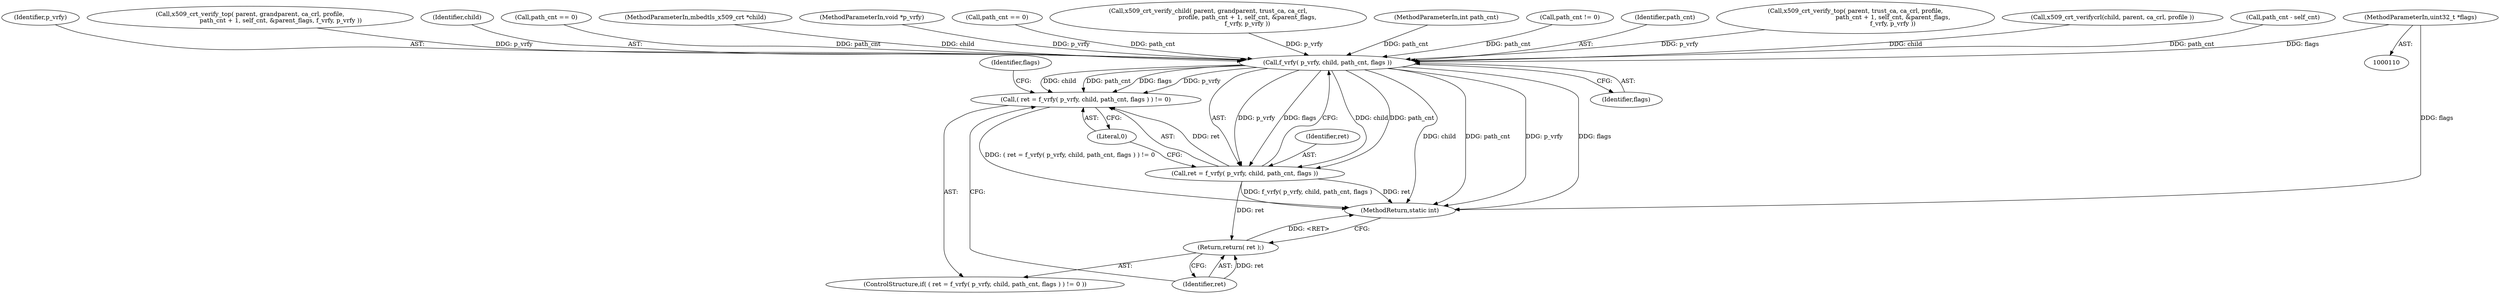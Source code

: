 digraph "0_mbedtls_31458a18788b0cf0b722acda9bb2f2fe13a3fb32_1@pointer" {
"1000118" [label="(MethodParameterIn,uint32_t *flags)"];
"1000444" [label="(Call,f_vrfy( p_vrfy, child, path_cnt, flags ))"];
"1000441" [label="(Call,( ret = f_vrfy( p_vrfy, child, path_cnt, flags ) ) != 0)"];
"1000442" [label="(Call,ret = f_vrfy( p_vrfy, child, path_cnt, flags ))"];
"1000450" [label="(Return,return( ret );)"];
"1000285" [label="(Call,x509_crt_verifycrl(child, parent, ca_crl, profile ))"];
"1000444" [label="(Call,f_vrfy( p_vrfy, child, path_cnt, flags ))"];
"1000370" [label="(Call,path_cnt - self_cnt)"];
"1000445" [label="(Identifier,p_vrfy)"];
"1000321" [label="(Call,x509_crt_verify_top( parent, grandparent, ca_crl, profile,\n                                path_cnt + 1, self_cnt, &parent_flags, f_vrfy, p_vrfy ))"];
"1000446" [label="(Identifier,child)"];
"1000448" [label="(Identifier,flags)"];
"1000381" [label="(Call,path_cnt == 0)"];
"1000458" [label="(MethodReturn,static int)"];
"1000111" [label="(MethodParameterIn,mbedtls_x509_crt *child)"];
"1000443" [label="(Identifier,ret)"];
"1000120" [label="(MethodParameterIn,void *p_vrfy)"];
"1000118" [label="(MethodParameterIn,uint32_t *flags)"];
"1000309" [label="(Call,path_cnt == 0)"];
"1000449" [label="(Literal,0)"];
"1000393" [label="(Call,x509_crt_verify_child( parent, grandparent, trust_ca, ca_crl,\n                                         profile, path_cnt + 1, self_cnt, &parent_flags,\n                                         f_vrfy, p_vrfy ))"];
"1000441" [label="(Call,( ret = f_vrfy( p_vrfy, child, path_cnt, flags ) ) != 0)"];
"1000451" [label="(Identifier,ret)"];
"1000116" [label="(MethodParameterIn,int path_cnt)"];
"1000454" [label="(Identifier,flags)"];
"1000450" [label="(Return,return( ret );)"];
"1000132" [label="(Call,path_cnt != 0)"];
"1000440" [label="(ControlStructure,if( ( ret = f_vrfy( p_vrfy, child, path_cnt, flags ) ) != 0 ))"];
"1000447" [label="(Identifier,path_cnt)"];
"1000417" [label="(Call,x509_crt_verify_top( parent, trust_ca, ca_crl, profile,\n                                       path_cnt + 1, self_cnt, &parent_flags,\n                                       f_vrfy, p_vrfy ))"];
"1000442" [label="(Call,ret = f_vrfy( p_vrfy, child, path_cnt, flags ))"];
"1000118" -> "1000110"  [label="AST: "];
"1000118" -> "1000458"  [label="DDG: flags"];
"1000118" -> "1000444"  [label="DDG: flags"];
"1000444" -> "1000442"  [label="AST: "];
"1000444" -> "1000448"  [label="CFG: "];
"1000445" -> "1000444"  [label="AST: "];
"1000446" -> "1000444"  [label="AST: "];
"1000447" -> "1000444"  [label="AST: "];
"1000448" -> "1000444"  [label="AST: "];
"1000442" -> "1000444"  [label="CFG: "];
"1000444" -> "1000458"  [label="DDG: child"];
"1000444" -> "1000458"  [label="DDG: path_cnt"];
"1000444" -> "1000458"  [label="DDG: p_vrfy"];
"1000444" -> "1000458"  [label="DDG: flags"];
"1000444" -> "1000441"  [label="DDG: p_vrfy"];
"1000444" -> "1000441"  [label="DDG: child"];
"1000444" -> "1000441"  [label="DDG: path_cnt"];
"1000444" -> "1000441"  [label="DDG: flags"];
"1000444" -> "1000442"  [label="DDG: p_vrfy"];
"1000444" -> "1000442"  [label="DDG: child"];
"1000444" -> "1000442"  [label="DDG: path_cnt"];
"1000444" -> "1000442"  [label="DDG: flags"];
"1000321" -> "1000444"  [label="DDG: p_vrfy"];
"1000393" -> "1000444"  [label="DDG: p_vrfy"];
"1000417" -> "1000444"  [label="DDG: p_vrfy"];
"1000120" -> "1000444"  [label="DDG: p_vrfy"];
"1000285" -> "1000444"  [label="DDG: child"];
"1000111" -> "1000444"  [label="DDG: child"];
"1000116" -> "1000444"  [label="DDG: path_cnt"];
"1000309" -> "1000444"  [label="DDG: path_cnt"];
"1000381" -> "1000444"  [label="DDG: path_cnt"];
"1000370" -> "1000444"  [label="DDG: path_cnt"];
"1000132" -> "1000444"  [label="DDG: path_cnt"];
"1000441" -> "1000440"  [label="AST: "];
"1000441" -> "1000449"  [label="CFG: "];
"1000442" -> "1000441"  [label="AST: "];
"1000449" -> "1000441"  [label="AST: "];
"1000451" -> "1000441"  [label="CFG: "];
"1000454" -> "1000441"  [label="CFG: "];
"1000441" -> "1000458"  [label="DDG: ( ret = f_vrfy( p_vrfy, child, path_cnt, flags ) ) != 0"];
"1000442" -> "1000441"  [label="DDG: ret"];
"1000443" -> "1000442"  [label="AST: "];
"1000449" -> "1000442"  [label="CFG: "];
"1000442" -> "1000458"  [label="DDG: ret"];
"1000442" -> "1000458"  [label="DDG: f_vrfy( p_vrfy, child, path_cnt, flags )"];
"1000442" -> "1000450"  [label="DDG: ret"];
"1000450" -> "1000440"  [label="AST: "];
"1000450" -> "1000451"  [label="CFG: "];
"1000451" -> "1000450"  [label="AST: "];
"1000458" -> "1000450"  [label="CFG: "];
"1000450" -> "1000458"  [label="DDG: <RET>"];
"1000451" -> "1000450"  [label="DDG: ret"];
}
